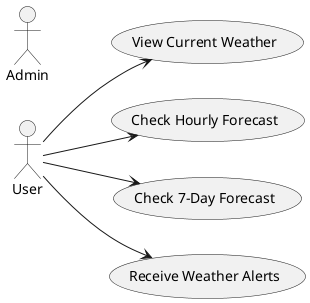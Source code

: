 @startuml
left to right direction
actor User as U
actor Admin as A

U --> (View Current Weather)
U --> (Check Hourly Forecast)
U --> (Check 7-Day Forecast)
U --> (Receive Weather Alerts)


'A --> (Access statistics data)
'A --> (Configure endpoints)
@enduml

